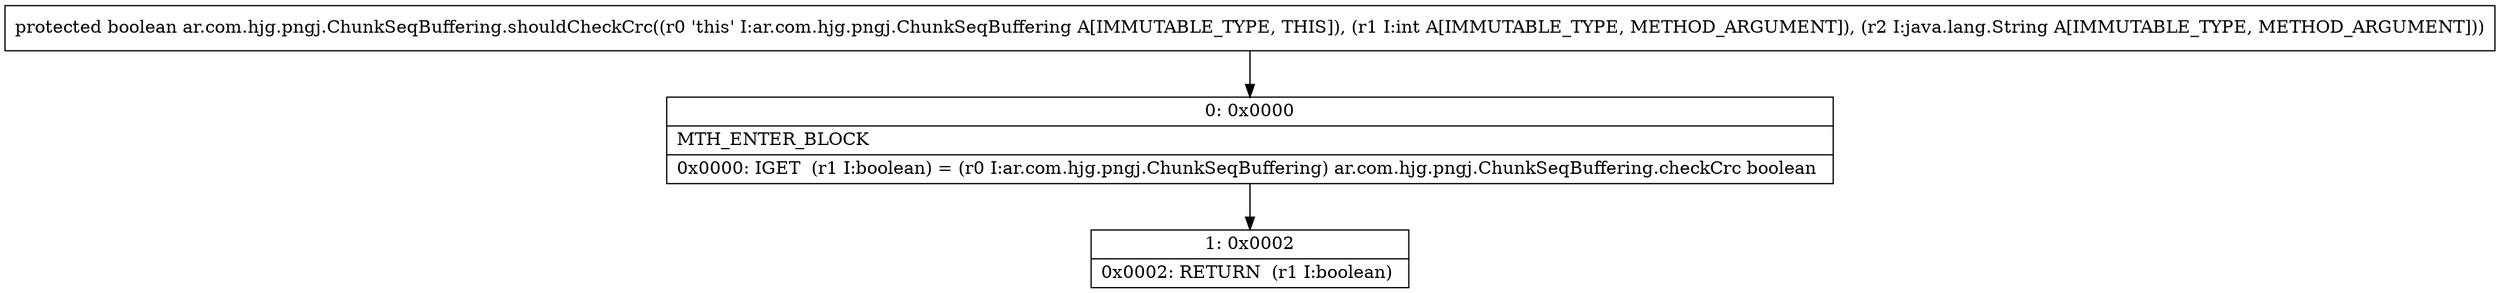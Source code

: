 digraph "CFG forar.com.hjg.pngj.ChunkSeqBuffering.shouldCheckCrc(ILjava\/lang\/String;)Z" {
Node_0 [shape=record,label="{0\:\ 0x0000|MTH_ENTER_BLOCK\l|0x0000: IGET  (r1 I:boolean) = (r0 I:ar.com.hjg.pngj.ChunkSeqBuffering) ar.com.hjg.pngj.ChunkSeqBuffering.checkCrc boolean \l}"];
Node_1 [shape=record,label="{1\:\ 0x0002|0x0002: RETURN  (r1 I:boolean) \l}"];
MethodNode[shape=record,label="{protected boolean ar.com.hjg.pngj.ChunkSeqBuffering.shouldCheckCrc((r0 'this' I:ar.com.hjg.pngj.ChunkSeqBuffering A[IMMUTABLE_TYPE, THIS]), (r1 I:int A[IMMUTABLE_TYPE, METHOD_ARGUMENT]), (r2 I:java.lang.String A[IMMUTABLE_TYPE, METHOD_ARGUMENT])) }"];
MethodNode -> Node_0;
Node_0 -> Node_1;
}

